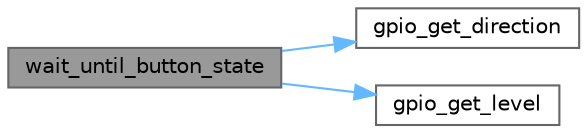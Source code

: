 digraph "wait_until_button_state"
{
 // LATEX_PDF_SIZE
  bgcolor="transparent";
  edge [fontname=Helvetica,fontsize=10,labelfontname=Helvetica,labelfontsize=10];
  node [fontname=Helvetica,fontsize=10,shape=box,height=0.2,width=0.4];
  rankdir="LR";
  Node1 [id="Node000001",label="wait_until_button_state",height=0.2,width=0.4,color="gray40", fillcolor="grey60", style="filled", fontcolor="black",tooltip="Wait until the given button is in state (which may be immediately)."];
  Node1 -> Node2 [id="edge1_Node000001_Node000002",color="steelblue1",style="solid",tooltip=" "];
  Node2 [id="Node000002",label="gpio_get_direction",height=0.2,width=0.4,color="grey40", fillcolor="white", style="filled",URL="$group__GPIO.html#ga438e7f5cf810811e63ca7d7495b6e274",tooltip="Returns the direction the set pin is initialized in."];
  Node1 -> Node3 [id="edge2_Node000001_Node000003",color="steelblue1",style="solid",tooltip=" "];
  Node3 [id="Node000003",label="gpio_get_level",height=0.2,width=0.4,color="grey40", fillcolor="white", style="filled",URL="$group__GPIO.html#gada071d5764fd998b331c31b867bfc88e",tooltip="Return the level of the IO pin."];
}
